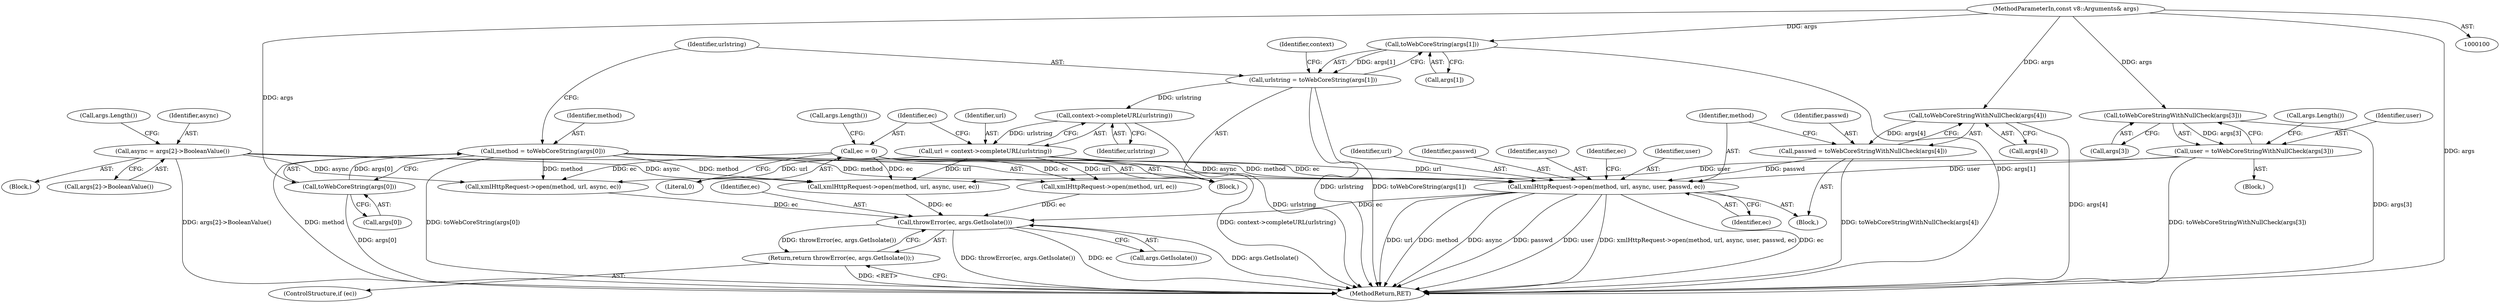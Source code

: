 digraph "0_Chrome_e9372a1bfd3588a80fcf49aa07321f0971dd6091_69@API" {
"1000188" [label="(Call,xmlHttpRequest->open(method, url, async, user, passwd, ec))"];
"1000118" [label="(Call,method = toWebCoreString(args[0]))"];
"1000120" [label="(Call,toWebCoreString(args[0]))"];
"1000101" [label="(MethodParameterIn,const v8::Arguments& args)"];
"1000141" [label="(Call,url = context->completeURL(urlstring))"];
"1000143" [label="(Call,context->completeURL(urlstring))"];
"1000125" [label="(Call,urlstring = toWebCoreString(args[1]))"];
"1000127" [label="(Call,toWebCoreString(args[1]))"];
"1000155" [label="(Call,async = args[2]->BooleanValue())"];
"1000167" [label="(Call,user = toWebCoreStringWithNullCheck(args[3]))"];
"1000169" [label="(Call,toWebCoreStringWithNullCheck(args[3]))"];
"1000182" [label="(Call,passwd = toWebCoreStringWithNullCheck(args[4]))"];
"1000184" [label="(Call,toWebCoreStringWithNullCheck(args[4]))"];
"1000146" [label="(Call,ec = 0)"];
"1000216" [label="(Call,throwError(ec, args.GetIsolate()))"];
"1000215" [label="(Return,return throwError(ec, args.GetIsolate());)"];
"1000185" [label="(Call,args[4])"];
"1000217" [label="(Identifier,ec)"];
"1000119" [label="(Identifier,method)"];
"1000157" [label="(Call,args[2]->BooleanValue())"];
"1000128" [label="(Call,args[1])"];
"1000156" [label="(Identifier,async)"];
"1000146" [label="(Call,ec = 0)"];
"1000191" [label="(Identifier,async)"];
"1000161" [label="(Call,args.Length())"];
"1000215" [label="(Return,return throwError(ec, args.GetIsolate());)"];
"1000142" [label="(Identifier,url)"];
"1000127" [label="(Call,toWebCoreString(args[1]))"];
"1000155" [label="(Call,async = args[2]->BooleanValue())"];
"1000213" [label="(ControlStructure,if (ec))"];
"1000194" [label="(Identifier,ec)"];
"1000176" [label="(Call,args.Length())"];
"1000169" [label="(Call,toWebCoreStringWithNullCheck(args[3]))"];
"1000189" [label="(Identifier,method)"];
"1000214" [label="(Identifier,ec)"];
"1000203" [label="(Call,xmlHttpRequest->open(method, url, async, ec))"];
"1000216" [label="(Call,throwError(ec, args.GetIsolate()))"];
"1000209" [label="(Call,xmlHttpRequest->open(method, url, ec))"];
"1000192" [label="(Identifier,user)"];
"1000125" [label="(Call,urlstring = toWebCoreString(args[1]))"];
"1000170" [label="(Call,args[3])"];
"1000148" [label="(Literal,0)"];
"1000165" [label="(Block,)"];
"1000168" [label="(Identifier,user)"];
"1000143" [label="(Call,context->completeURL(urlstring))"];
"1000188" [label="(Call,xmlHttpRequest->open(method, url, async, user, passwd, ec))"];
"1000167" [label="(Call,user = toWebCoreStringWithNullCheck(args[3]))"];
"1000196" [label="(Call,xmlHttpRequest->open(method, url, async, user, ec))"];
"1000121" [label="(Call,args[0])"];
"1000133" [label="(Identifier,context)"];
"1000102" [label="(Block,)"];
"1000184" [label="(Call,toWebCoreStringWithNullCheck(args[4]))"];
"1000190" [label="(Identifier,url)"];
"1000182" [label="(Call,passwd = toWebCoreStringWithNullCheck(args[4]))"];
"1000141" [label="(Call,url = context->completeURL(urlstring))"];
"1000153" [label="(Block,)"];
"1000147" [label="(Identifier,ec)"];
"1000151" [label="(Call,args.Length())"];
"1000126" [label="(Identifier,urlstring)"];
"1000180" [label="(Block,)"];
"1000183" [label="(Identifier,passwd)"];
"1000218" [label="(Call,args.GetIsolate())"];
"1000193" [label="(Identifier,passwd)"];
"1000101" [label="(MethodParameterIn,const v8::Arguments& args)"];
"1000221" [label="(MethodReturn,RET)"];
"1000120" [label="(Call,toWebCoreString(args[0]))"];
"1000118" [label="(Call,method = toWebCoreString(args[0]))"];
"1000144" [label="(Identifier,urlstring)"];
"1000188" -> "1000180"  [label="AST: "];
"1000188" -> "1000194"  [label="CFG: "];
"1000189" -> "1000188"  [label="AST: "];
"1000190" -> "1000188"  [label="AST: "];
"1000191" -> "1000188"  [label="AST: "];
"1000192" -> "1000188"  [label="AST: "];
"1000193" -> "1000188"  [label="AST: "];
"1000194" -> "1000188"  [label="AST: "];
"1000214" -> "1000188"  [label="CFG: "];
"1000188" -> "1000221"  [label="DDG: xmlHttpRequest->open(method, url, async, user, passwd, ec)"];
"1000188" -> "1000221"  [label="DDG: ec"];
"1000188" -> "1000221"  [label="DDG: url"];
"1000188" -> "1000221"  [label="DDG: method"];
"1000188" -> "1000221"  [label="DDG: async"];
"1000188" -> "1000221"  [label="DDG: passwd"];
"1000188" -> "1000221"  [label="DDG: user"];
"1000118" -> "1000188"  [label="DDG: method"];
"1000141" -> "1000188"  [label="DDG: url"];
"1000155" -> "1000188"  [label="DDG: async"];
"1000167" -> "1000188"  [label="DDG: user"];
"1000182" -> "1000188"  [label="DDG: passwd"];
"1000146" -> "1000188"  [label="DDG: ec"];
"1000188" -> "1000216"  [label="DDG: ec"];
"1000118" -> "1000102"  [label="AST: "];
"1000118" -> "1000120"  [label="CFG: "];
"1000119" -> "1000118"  [label="AST: "];
"1000120" -> "1000118"  [label="AST: "];
"1000126" -> "1000118"  [label="CFG: "];
"1000118" -> "1000221"  [label="DDG: toWebCoreString(args[0])"];
"1000118" -> "1000221"  [label="DDG: method"];
"1000120" -> "1000118"  [label="DDG: args[0]"];
"1000118" -> "1000196"  [label="DDG: method"];
"1000118" -> "1000203"  [label="DDG: method"];
"1000118" -> "1000209"  [label="DDG: method"];
"1000120" -> "1000121"  [label="CFG: "];
"1000121" -> "1000120"  [label="AST: "];
"1000120" -> "1000221"  [label="DDG: args[0]"];
"1000101" -> "1000120"  [label="DDG: args"];
"1000101" -> "1000100"  [label="AST: "];
"1000101" -> "1000221"  [label="DDG: args"];
"1000101" -> "1000127"  [label="DDG: args"];
"1000101" -> "1000169"  [label="DDG: args"];
"1000101" -> "1000184"  [label="DDG: args"];
"1000141" -> "1000102"  [label="AST: "];
"1000141" -> "1000143"  [label="CFG: "];
"1000142" -> "1000141"  [label="AST: "];
"1000143" -> "1000141"  [label="AST: "];
"1000147" -> "1000141"  [label="CFG: "];
"1000141" -> "1000221"  [label="DDG: context->completeURL(urlstring)"];
"1000143" -> "1000141"  [label="DDG: urlstring"];
"1000141" -> "1000196"  [label="DDG: url"];
"1000141" -> "1000203"  [label="DDG: url"];
"1000141" -> "1000209"  [label="DDG: url"];
"1000143" -> "1000144"  [label="CFG: "];
"1000144" -> "1000143"  [label="AST: "];
"1000143" -> "1000221"  [label="DDG: urlstring"];
"1000125" -> "1000143"  [label="DDG: urlstring"];
"1000125" -> "1000102"  [label="AST: "];
"1000125" -> "1000127"  [label="CFG: "];
"1000126" -> "1000125"  [label="AST: "];
"1000127" -> "1000125"  [label="AST: "];
"1000133" -> "1000125"  [label="CFG: "];
"1000125" -> "1000221"  [label="DDG: urlstring"];
"1000125" -> "1000221"  [label="DDG: toWebCoreString(args[1])"];
"1000127" -> "1000125"  [label="DDG: args[1]"];
"1000127" -> "1000128"  [label="CFG: "];
"1000128" -> "1000127"  [label="AST: "];
"1000127" -> "1000221"  [label="DDG: args[1]"];
"1000155" -> "1000153"  [label="AST: "];
"1000155" -> "1000157"  [label="CFG: "];
"1000156" -> "1000155"  [label="AST: "];
"1000157" -> "1000155"  [label="AST: "];
"1000161" -> "1000155"  [label="CFG: "];
"1000155" -> "1000221"  [label="DDG: args[2]->BooleanValue()"];
"1000155" -> "1000196"  [label="DDG: async"];
"1000155" -> "1000203"  [label="DDG: async"];
"1000167" -> "1000165"  [label="AST: "];
"1000167" -> "1000169"  [label="CFG: "];
"1000168" -> "1000167"  [label="AST: "];
"1000169" -> "1000167"  [label="AST: "];
"1000176" -> "1000167"  [label="CFG: "];
"1000167" -> "1000221"  [label="DDG: toWebCoreStringWithNullCheck(args[3])"];
"1000169" -> "1000167"  [label="DDG: args[3]"];
"1000167" -> "1000196"  [label="DDG: user"];
"1000169" -> "1000170"  [label="CFG: "];
"1000170" -> "1000169"  [label="AST: "];
"1000169" -> "1000221"  [label="DDG: args[3]"];
"1000182" -> "1000180"  [label="AST: "];
"1000182" -> "1000184"  [label="CFG: "];
"1000183" -> "1000182"  [label="AST: "];
"1000184" -> "1000182"  [label="AST: "];
"1000189" -> "1000182"  [label="CFG: "];
"1000182" -> "1000221"  [label="DDG: toWebCoreStringWithNullCheck(args[4])"];
"1000184" -> "1000182"  [label="DDG: args[4]"];
"1000184" -> "1000185"  [label="CFG: "];
"1000185" -> "1000184"  [label="AST: "];
"1000184" -> "1000221"  [label="DDG: args[4]"];
"1000146" -> "1000102"  [label="AST: "];
"1000146" -> "1000148"  [label="CFG: "];
"1000147" -> "1000146"  [label="AST: "];
"1000148" -> "1000146"  [label="AST: "];
"1000151" -> "1000146"  [label="CFG: "];
"1000146" -> "1000196"  [label="DDG: ec"];
"1000146" -> "1000203"  [label="DDG: ec"];
"1000146" -> "1000209"  [label="DDG: ec"];
"1000216" -> "1000215"  [label="AST: "];
"1000216" -> "1000218"  [label="CFG: "];
"1000217" -> "1000216"  [label="AST: "];
"1000218" -> "1000216"  [label="AST: "];
"1000215" -> "1000216"  [label="CFG: "];
"1000216" -> "1000221"  [label="DDG: throwError(ec, args.GetIsolate())"];
"1000216" -> "1000221"  [label="DDG: ec"];
"1000216" -> "1000221"  [label="DDG: args.GetIsolate()"];
"1000216" -> "1000215"  [label="DDG: throwError(ec, args.GetIsolate())"];
"1000203" -> "1000216"  [label="DDG: ec"];
"1000209" -> "1000216"  [label="DDG: ec"];
"1000196" -> "1000216"  [label="DDG: ec"];
"1000215" -> "1000213"  [label="AST: "];
"1000221" -> "1000215"  [label="CFG: "];
"1000215" -> "1000221"  [label="DDG: <RET>"];
}
